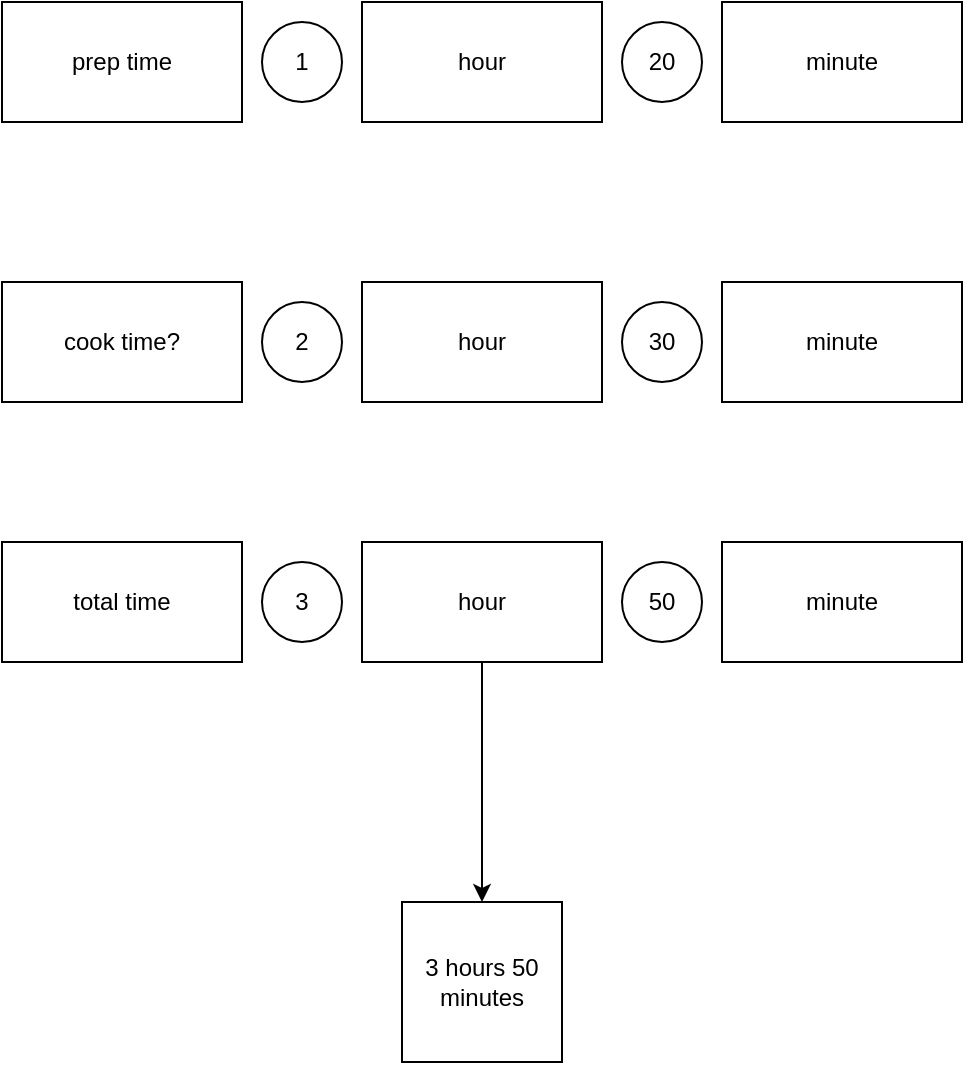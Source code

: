 <mxfile version="21.7.5" type="github">
  <diagram name="Page-1" id="VtPeo3qLEPNr7mbwWmOF">
    <mxGraphModel dx="755" dy="433" grid="1" gridSize="10" guides="1" tooltips="1" connect="1" arrows="1" fold="1" page="1" pageScale="1" pageWidth="850" pageHeight="1100" math="0" shadow="0">
      <root>
        <mxCell id="0" />
        <mxCell id="1" parent="0" />
        <mxCell id="Fwjg8NQw90UWWMmPkuoA-1" value="prep time" style="rounded=0;whiteSpace=wrap;html=1;" vertex="1" parent="1">
          <mxGeometry x="160" y="150" width="120" height="60" as="geometry" />
        </mxCell>
        <mxCell id="Fwjg8NQw90UWWMmPkuoA-2" value="minute" style="rounded=0;whiteSpace=wrap;html=1;" vertex="1" parent="1">
          <mxGeometry x="520" y="150" width="120" height="60" as="geometry" />
        </mxCell>
        <mxCell id="Fwjg8NQw90UWWMmPkuoA-3" value="hour" style="rounded=0;whiteSpace=wrap;html=1;" vertex="1" parent="1">
          <mxGeometry x="340" y="150" width="120" height="60" as="geometry" />
        </mxCell>
        <mxCell id="Fwjg8NQw90UWWMmPkuoA-4" value="cook time?" style="rounded=0;whiteSpace=wrap;html=1;" vertex="1" parent="1">
          <mxGeometry x="160" y="290" width="120" height="60" as="geometry" />
        </mxCell>
        <mxCell id="Fwjg8NQw90UWWMmPkuoA-5" value="minute" style="rounded=0;whiteSpace=wrap;html=1;" vertex="1" parent="1">
          <mxGeometry x="520" y="290" width="120" height="60" as="geometry" />
        </mxCell>
        <mxCell id="Fwjg8NQw90UWWMmPkuoA-6" value="hour" style="rounded=0;whiteSpace=wrap;html=1;" vertex="1" parent="1">
          <mxGeometry x="340" y="290" width="120" height="60" as="geometry" />
        </mxCell>
        <mxCell id="Fwjg8NQw90UWWMmPkuoA-7" value="total time" style="rounded=0;whiteSpace=wrap;html=1;" vertex="1" parent="1">
          <mxGeometry x="160" y="420" width="120" height="60" as="geometry" />
        </mxCell>
        <mxCell id="Fwjg8NQw90UWWMmPkuoA-8" value="minute" style="rounded=0;whiteSpace=wrap;html=1;" vertex="1" parent="1">
          <mxGeometry x="520" y="420" width="120" height="60" as="geometry" />
        </mxCell>
        <mxCell id="Fwjg8NQw90UWWMmPkuoA-16" style="edgeStyle=orthogonalEdgeStyle;rounded=0;orthogonalLoop=1;jettySize=auto;html=1;" edge="1" parent="1" source="Fwjg8NQw90UWWMmPkuoA-9">
          <mxGeometry relative="1" as="geometry">
            <mxPoint x="400" y="600" as="targetPoint" />
          </mxGeometry>
        </mxCell>
        <mxCell id="Fwjg8NQw90UWWMmPkuoA-9" value="hour" style="rounded=0;whiteSpace=wrap;html=1;" vertex="1" parent="1">
          <mxGeometry x="340" y="420" width="120" height="60" as="geometry" />
        </mxCell>
        <mxCell id="Fwjg8NQw90UWWMmPkuoA-10" value="1" style="ellipse;whiteSpace=wrap;html=1;aspect=fixed;" vertex="1" parent="1">
          <mxGeometry x="290" y="160" width="40" height="40" as="geometry" />
        </mxCell>
        <mxCell id="Fwjg8NQw90UWWMmPkuoA-11" value="20" style="ellipse;whiteSpace=wrap;html=1;aspect=fixed;" vertex="1" parent="1">
          <mxGeometry x="470" y="160" width="40" height="40" as="geometry" />
        </mxCell>
        <mxCell id="Fwjg8NQw90UWWMmPkuoA-12" value="30" style="ellipse;whiteSpace=wrap;html=1;aspect=fixed;" vertex="1" parent="1">
          <mxGeometry x="470" y="300" width="40" height="40" as="geometry" />
        </mxCell>
        <mxCell id="Fwjg8NQw90UWWMmPkuoA-13" value="50" style="ellipse;whiteSpace=wrap;html=1;aspect=fixed;" vertex="1" parent="1">
          <mxGeometry x="470" y="430" width="40" height="40" as="geometry" />
        </mxCell>
        <mxCell id="Fwjg8NQw90UWWMmPkuoA-14" value="3" style="ellipse;whiteSpace=wrap;html=1;aspect=fixed;" vertex="1" parent="1">
          <mxGeometry x="290" y="430" width="40" height="40" as="geometry" />
        </mxCell>
        <mxCell id="Fwjg8NQw90UWWMmPkuoA-15" value="2" style="ellipse;whiteSpace=wrap;html=1;aspect=fixed;" vertex="1" parent="1">
          <mxGeometry x="290" y="300" width="40" height="40" as="geometry" />
        </mxCell>
        <mxCell id="Fwjg8NQw90UWWMmPkuoA-17" value="3 hours 50 minutes" style="whiteSpace=wrap;html=1;aspect=fixed;" vertex="1" parent="1">
          <mxGeometry x="360" y="600" width="80" height="80" as="geometry" />
        </mxCell>
      </root>
    </mxGraphModel>
  </diagram>
</mxfile>
